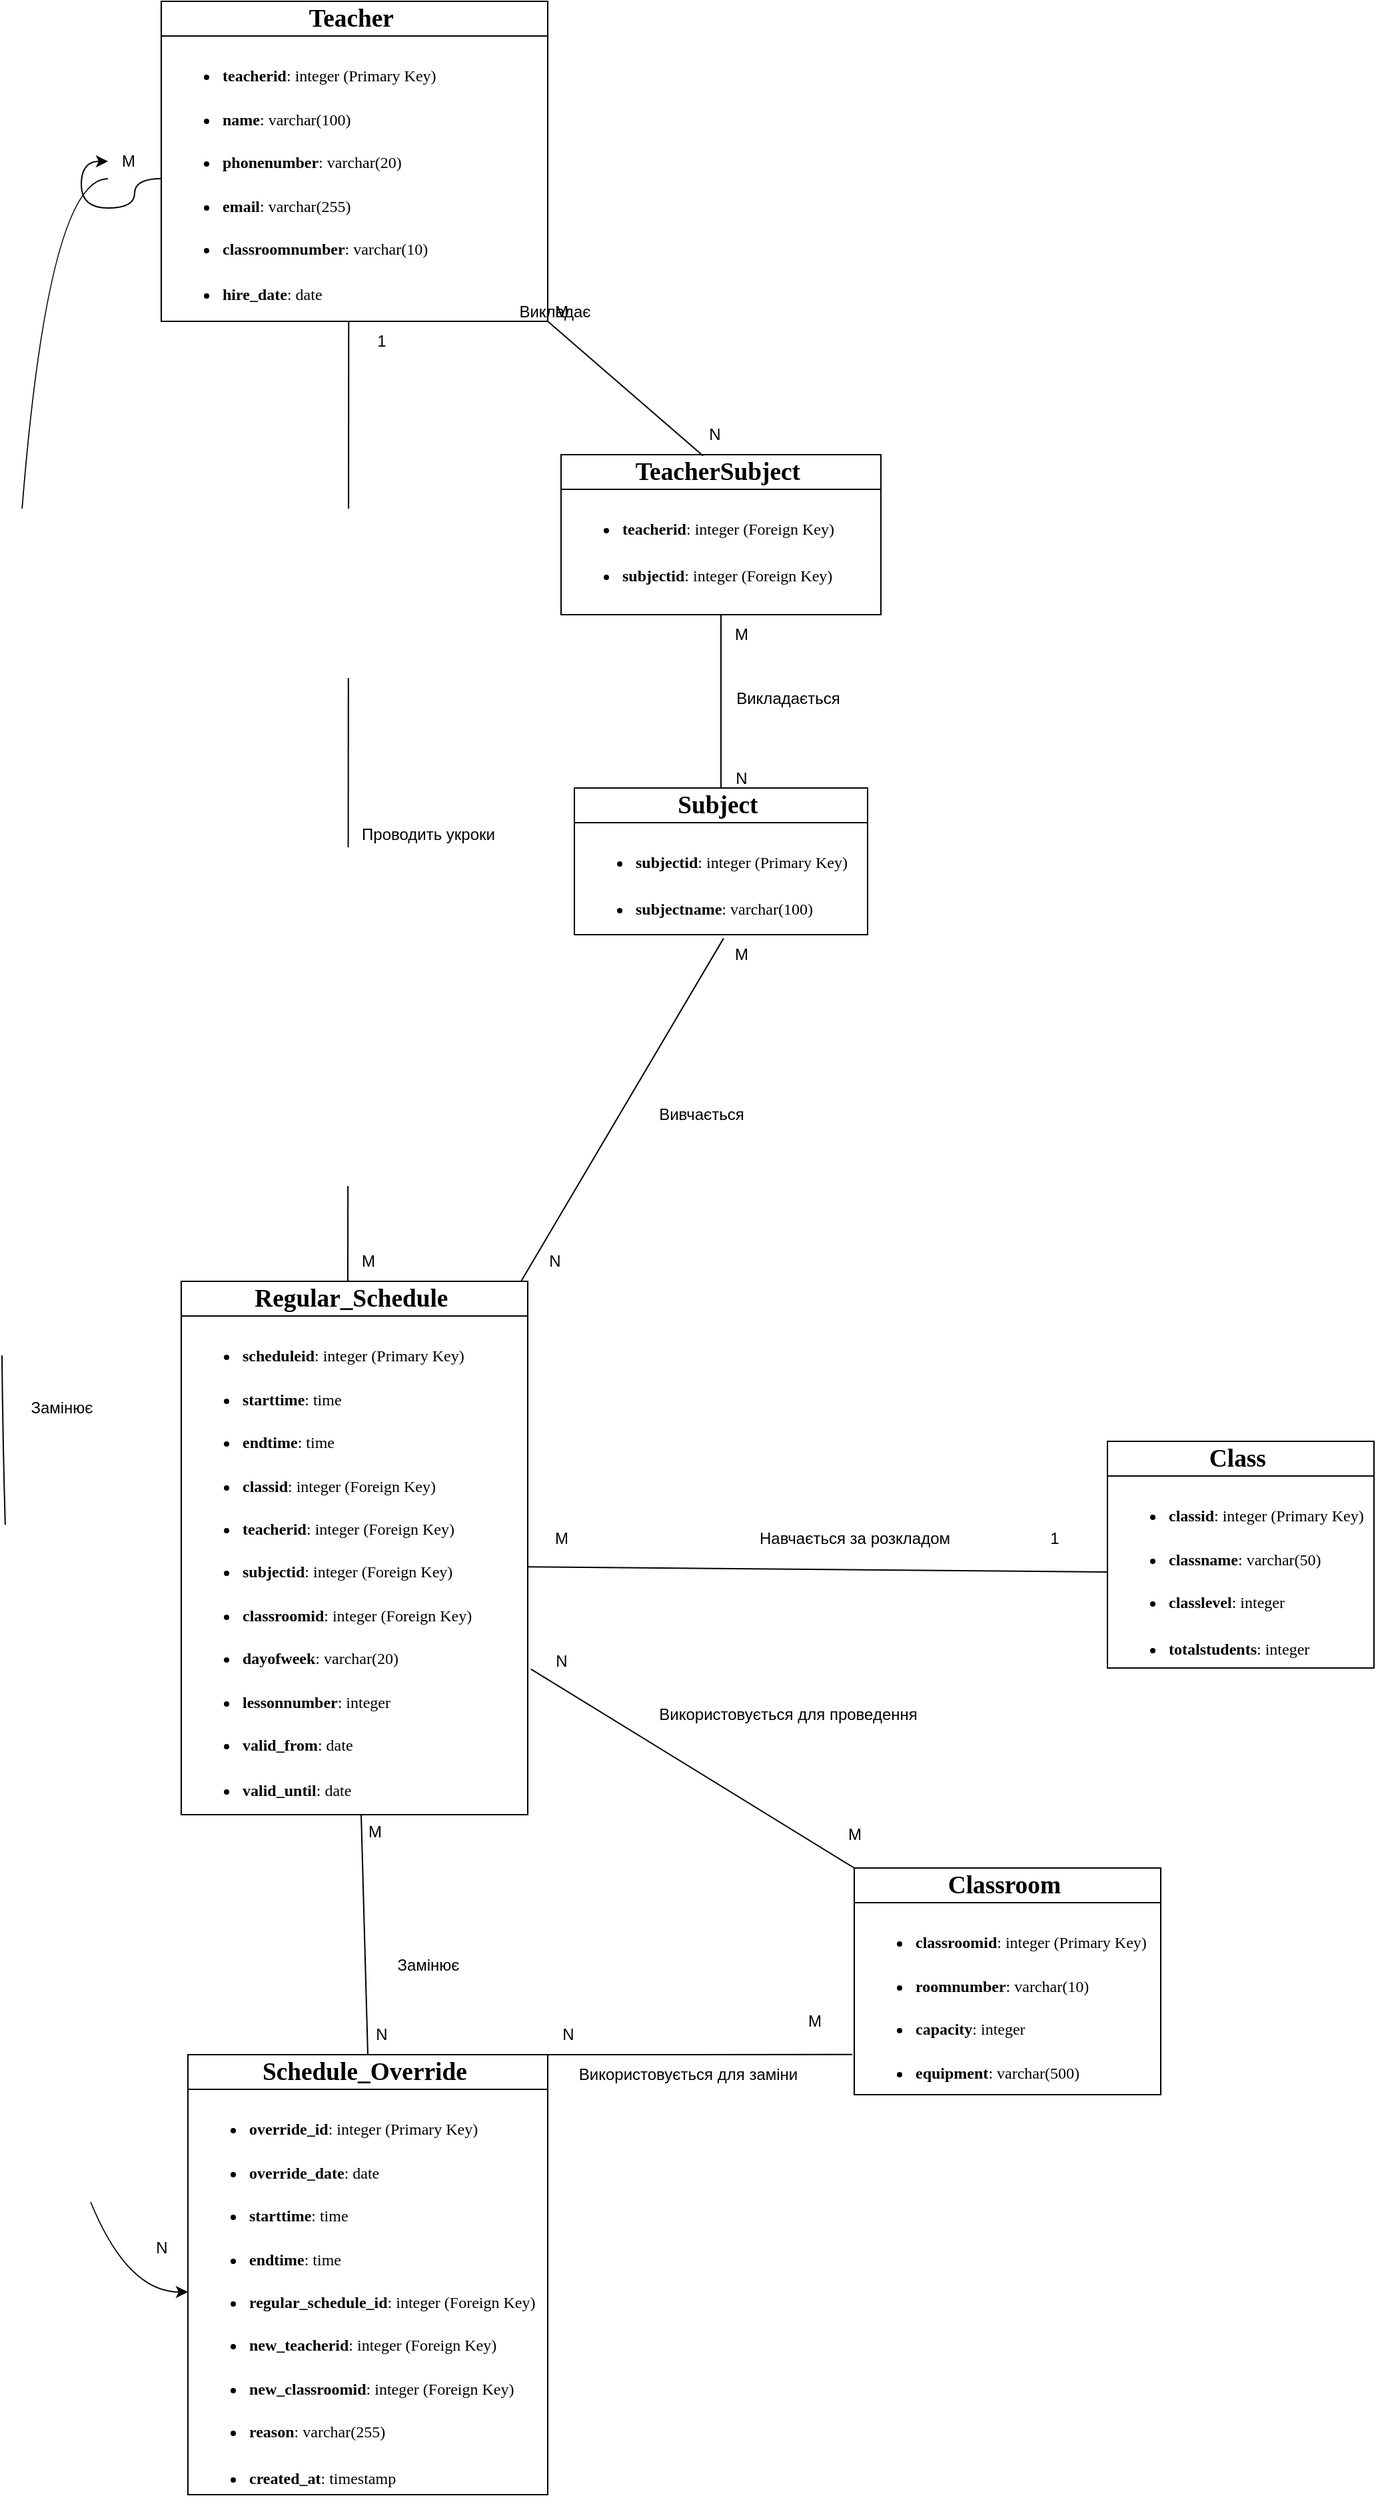 <mxfile version="25.0.1">
  <diagram name="Page-1" id="VjMipu_9grMcbaywyVFJ">
    <mxGraphModel dx="2713" dy="1847" grid="1" gridSize="10" guides="1" tooltips="1" connect="1" arrows="1" fold="1" page="1" pageScale="1" pageWidth="850" pageHeight="1100" math="0" shadow="0">
      <root>
        <mxCell id="0" />
        <mxCell id="1" parent="0" />
        <mxCell id="YY8BE6eEwyNj8fWLuwdb-1" value="&lt;b&gt;&lt;span style=&quot;font-size:14.0pt;line-height:&lt;br/&gt;107%;font-family:&amp;quot;Times New Roman&amp;quot;,serif;mso-fareast-font-family:Calibri;&lt;br/&gt;mso-fareast-theme-font:minor-latin;mso-ansi-language:UK;mso-fareast-language:&lt;br/&gt;EN-US;mso-bidi-language:AR-SA&quot; lang=&quot;UK&quot;&gt;Teacher&amp;nbsp;&lt;/span&gt;&lt;/b&gt;" style="swimlane;fontStyle=0;childLayout=stackLayout;horizontal=1;startSize=26;fillColor=none;horizontalStack=0;resizeParent=1;resizeParentMax=0;resizeLast=0;collapsible=1;marginBottom=0;whiteSpace=wrap;html=1;" vertex="1" parent="1">
          <mxGeometry x="220" y="480" width="290" height="240" as="geometry" />
        </mxCell>
        <mxCell id="YY8BE6eEwyNj8fWLuwdb-2" value="&lt;ul type=&quot;disc&quot; style=&quot;margin-top:0in&quot;&gt;&lt;br/&gt; &lt;li style=&quot;margin-bottom:0in;text-align:justify;line-height:&lt;br/&gt;     150%;mso-list:l0 level1 lfo1;tab-stops:list .5in&quot; class=&quot;MsoNormal&quot;&gt;&lt;font&gt;&lt;b style=&quot;&quot;&gt;&lt;span style=&quot;line-height: 150%; font-family: &amp;quot;Times New Roman&amp;quot;, serif;&quot; lang=&quot;UK&quot;&gt;teacherid&lt;/span&gt;&lt;/b&gt;&lt;span style=&quot;line-height: 150%; font-family: &amp;quot;Times New Roman&amp;quot;, serif;&quot; lang=&quot;UK&quot;&gt;: integer (Primary Key)&lt;/span&gt;&lt;/font&gt;&lt;/li&gt;&lt;br/&gt; &lt;li style=&quot;margin-bottom:0in;text-align:justify;line-height:&lt;br/&gt;     150%;mso-list:l0 level1 lfo1;tab-stops:list .5in&quot; class=&quot;MsoNormal&quot;&gt;&lt;font&gt;&lt;b&gt;&lt;span style=&quot;line-height: 150%; font-family: &amp;quot;Times New Roman&amp;quot;, serif;&quot; lang=&quot;UK&quot;&gt;name&lt;/span&gt;&lt;/b&gt;&lt;span style=&quot;line-height: 150%; font-family: &amp;quot;Times New Roman&amp;quot;, serif;&quot; lang=&quot;UK&quot;&gt;: varchar(100)&lt;/span&gt;&lt;/font&gt;&lt;/li&gt;&lt;br/&gt; &lt;li style=&quot;margin-bottom:0in;text-align:justify;line-height:&lt;br/&gt;     150%;mso-list:l0 level1 lfo1;tab-stops:list .5in&quot; class=&quot;MsoNormal&quot;&gt;&lt;font&gt;&lt;b&gt;&lt;span style=&quot;line-height: 150%; font-family: &amp;quot;Times New Roman&amp;quot;, serif;&quot; lang=&quot;UK&quot;&gt;phonenumber&lt;/span&gt;&lt;/b&gt;&lt;span style=&quot;line-height: 150%; font-family: &amp;quot;Times New Roman&amp;quot;, serif;&quot; lang=&quot;UK&quot;&gt;: varchar(20)&lt;/span&gt;&lt;/font&gt;&lt;/li&gt;&lt;br/&gt; &lt;li style=&quot;margin-bottom:0in;text-align:justify;line-height:&lt;br/&gt;     150%;mso-list:l0 level1 lfo1;tab-stops:list .5in&quot; class=&quot;MsoNormal&quot;&gt;&lt;font&gt;&lt;b&gt;&lt;span style=&quot;line-height: 150%; font-family: &amp;quot;Times New Roman&amp;quot;, serif;&quot; lang=&quot;UK&quot;&gt;email&lt;/span&gt;&lt;/b&gt;&lt;span style=&quot;line-height: 150%; font-family: &amp;quot;Times New Roman&amp;quot;, serif;&quot; lang=&quot;UK&quot;&gt;: varchar(255)&lt;/span&gt;&lt;/font&gt;&lt;/li&gt;&lt;br/&gt; &lt;li style=&quot;margin-bottom:0in;text-align:justify;line-height:&lt;br/&gt;     150%;mso-list:l0 level1 lfo1;tab-stops:list .5in&quot; class=&quot;MsoNormal&quot;&gt;&lt;font&gt;&lt;b&gt;&lt;span style=&quot;line-height: 150%; font-family: &amp;quot;Times New Roman&amp;quot;, serif;&quot; lang=&quot;UK&quot;&gt;classroomnumber&lt;/span&gt;&lt;/b&gt;&lt;span style=&quot;line-height: 150%; font-family: &amp;quot;Times New Roman&amp;quot;, serif;&quot; lang=&quot;UK&quot;&gt;: varchar(10)&lt;/span&gt;&lt;/font&gt;&lt;/li&gt;&lt;br/&gt; &lt;li style=&quot;margin-bottom:0in;text-align:justify;line-height:&lt;br/&gt;     150%;mso-list:l0 level1 lfo1;tab-stops:list .5in&quot; class=&quot;MsoNormal&quot;&gt;&lt;b&gt;&lt;span style=&quot;line-height: 150%; font-family: &amp;quot;Times New Roman&amp;quot;, serif;&quot; lang=&quot;UK&quot;&gt;&lt;font&gt;hire_date&lt;/font&gt;&lt;/span&gt;&lt;/b&gt;&lt;span style=&quot;line-height: 150%; font-family: &amp;quot;Times New Roman&amp;quot;, serif;&quot; lang=&quot;UK&quot;&gt;&lt;font&gt;: date&lt;/font&gt;&lt;span style=&quot;font-size: 14pt;&quot;&gt;&lt;/span&gt;&lt;/span&gt;&lt;/li&gt;&lt;br/&gt;&lt;/ul&gt;" style="text;strokeColor=none;fillColor=none;align=left;verticalAlign=top;spacingLeft=4;spacingRight=4;overflow=hidden;rotatable=0;points=[[0,0.5],[1,0.5]];portConstraint=eastwest;whiteSpace=wrap;html=1;" vertex="1" parent="YY8BE6eEwyNj8fWLuwdb-1">
          <mxGeometry y="26" width="290" height="214" as="geometry" />
        </mxCell>
        <mxCell id="YY8BE6eEwyNj8fWLuwdb-5" value="&lt;b&gt;&lt;span style=&quot;font-size:14.0pt;line-height:&lt;br/&gt;107%;font-family:&amp;quot;Times New Roman&amp;quot;,serif;mso-fareast-font-family:Calibri;&lt;br/&gt;mso-fareast-theme-font:minor-latin;mso-ansi-language:UK;mso-fareast-language:&lt;br/&gt;EN-US;mso-bidi-language:AR-SA&quot; lang=&quot;UK&quot;&gt;TeacherSubject&amp;nbsp;&lt;/span&gt;&lt;/b&gt;" style="swimlane;fontStyle=0;childLayout=stackLayout;horizontal=1;startSize=26;fillColor=none;horizontalStack=0;resizeParent=1;resizeParentMax=0;resizeLast=0;collapsible=1;marginBottom=0;whiteSpace=wrap;html=1;" vertex="1" parent="1">
          <mxGeometry x="520" y="820" width="240" height="120" as="geometry" />
        </mxCell>
        <mxCell id="YY8BE6eEwyNj8fWLuwdb-7" value="&lt;ul type=&quot;disc&quot; style=&quot;margin-top:0in&quot;&gt;&lt;br/&gt; &lt;li style=&quot;margin-bottom:0in;text-align:justify;line-height:&lt;br/&gt;     150%;mso-list:l0 level1 lfo1;tab-stops:list .5in&quot; class=&quot;MsoNormal&quot;&gt;&lt;font&gt;&lt;b style=&quot;&quot;&gt;&lt;span style=&quot;line-height: 150%; font-family: &amp;quot;Times New Roman&amp;quot;, serif;&quot; lang=&quot;UK&quot;&gt;teacherid&lt;/span&gt;&lt;/b&gt;&lt;span style=&quot;line-height: 150%; font-family: &amp;quot;Times New Roman&amp;quot;, serif;&quot; lang=&quot;UK&quot;&gt;: integer (Foreign Key)&lt;/span&gt;&lt;/font&gt;&lt;/li&gt;&lt;br/&gt; &lt;li style=&quot;margin-bottom:0in;text-align:justify;line-height:&lt;br/&gt;     150%;mso-list:l0 level1 lfo1;tab-stops:list .5in&quot; class=&quot;MsoNormal&quot;&gt;&lt;b&gt;&lt;span style=&quot;line-height: 150%; font-family: &amp;quot;Times New Roman&amp;quot;, serif;&quot; lang=&quot;UK&quot;&gt;&lt;font&gt;subjectid&lt;/font&gt;&lt;/span&gt;&lt;/b&gt;&lt;span style=&quot;line-height: 150%; font-family: &amp;quot;Times New Roman&amp;quot;, serif;&quot; lang=&quot;UK&quot;&gt;&lt;font&gt;: integer (Foreign Key)&lt;/font&gt;&lt;span style=&quot;font-size: 14pt;&quot;&gt;&lt;/span&gt;&lt;/span&gt;&lt;/li&gt;&lt;br/&gt;&lt;/ul&gt;" style="text;strokeColor=none;fillColor=none;align=left;verticalAlign=top;spacingLeft=4;spacingRight=4;overflow=hidden;rotatable=0;points=[[0,0.5],[1,0.5]];portConstraint=eastwest;whiteSpace=wrap;html=1;" vertex="1" parent="YY8BE6eEwyNj8fWLuwdb-5">
          <mxGeometry y="26" width="240" height="94" as="geometry" />
        </mxCell>
        <mxCell id="YY8BE6eEwyNj8fWLuwdb-9" value="&lt;b&gt;&lt;span style=&quot;font-size:14.0pt;line-height:&lt;br/&gt;107%;font-family:&amp;quot;Times New Roman&amp;quot;,serif;mso-fareast-font-family:Calibri;&lt;br/&gt;mso-fareast-theme-font:minor-latin;mso-ansi-language:UK;mso-fareast-language:&lt;br/&gt;EN-US;mso-bidi-language:AR-SA&quot; lang=&quot;UK&quot;&gt;Subject&amp;nbsp;&lt;/span&gt;&lt;/b&gt;" style="swimlane;fontStyle=0;childLayout=stackLayout;horizontal=1;startSize=26;fillColor=none;horizontalStack=0;resizeParent=1;resizeParentMax=0;resizeLast=0;collapsible=1;marginBottom=0;whiteSpace=wrap;html=1;" vertex="1" parent="1">
          <mxGeometry x="530" y="1070" width="220" height="110" as="geometry" />
        </mxCell>
        <mxCell id="YY8BE6eEwyNj8fWLuwdb-12" value="&lt;ul type=&quot;disc&quot; style=&quot;margin-top:0in&quot;&gt;&lt;br/&gt; &lt;li style=&quot;margin-bottom:0in;text-align:justify;line-height:&lt;br/&gt;     150%;mso-list:l0 level1 lfo1;tab-stops:list .5in&quot; class=&quot;MsoNormal&quot;&gt;&lt;font&gt;&lt;b style=&quot;&quot;&gt;&lt;span style=&quot;line-height: 150%; font-family: &amp;quot;Times New Roman&amp;quot;, serif;&quot; lang=&quot;UK&quot;&gt;subjectid&lt;/span&gt;&lt;/b&gt;&lt;span style=&quot;line-height: 150%; font-family: &amp;quot;Times New Roman&amp;quot;, serif;&quot; lang=&quot;UK&quot;&gt;: integer (Primary Key)&lt;/span&gt;&lt;/font&gt;&lt;/li&gt;&lt;br/&gt; &lt;li style=&quot;margin-bottom:0in;text-align:justify;line-height:&lt;br/&gt;     150%;mso-list:l0 level1 lfo1;tab-stops:list .5in&quot; class=&quot;MsoNormal&quot;&gt;&lt;b&gt;&lt;span style=&quot;line-height: 150%; font-family: &amp;quot;Times New Roman&amp;quot;, serif;&quot; lang=&quot;UK&quot;&gt;&lt;font&gt;subjectname&lt;/font&gt;&lt;/span&gt;&lt;/b&gt;&lt;span style=&quot;line-height: 150%; font-family: &amp;quot;Times New Roman&amp;quot;, serif;&quot; lang=&quot;UK&quot;&gt;&lt;font&gt;: varchar(100)&lt;/font&gt;&lt;span style=&quot;font-size: 14pt;&quot;&gt;&lt;/span&gt;&lt;/span&gt;&lt;/li&gt;&lt;br/&gt;&lt;/ul&gt;" style="text;strokeColor=none;fillColor=none;align=left;verticalAlign=top;spacingLeft=4;spacingRight=4;overflow=hidden;rotatable=0;points=[[0,0.5],[1,0.5]];portConstraint=eastwest;whiteSpace=wrap;html=1;" vertex="1" parent="YY8BE6eEwyNj8fWLuwdb-9">
          <mxGeometry y="26" width="220" height="84" as="geometry" />
        </mxCell>
        <mxCell id="YY8BE6eEwyNj8fWLuwdb-14" value="" style="endArrow=none;html=1;rounded=0;curved=1;entryX=0.444;entryY=0.007;entryDx=0;entryDy=0;entryPerimeter=0;" edge="1" parent="1" target="YY8BE6eEwyNj8fWLuwdb-5">
          <mxGeometry width="50" height="50" relative="1" as="geometry">
            <mxPoint x="510" y="720" as="sourcePoint" />
            <mxPoint x="560" y="670" as="targetPoint" />
          </mxGeometry>
        </mxCell>
        <mxCell id="YY8BE6eEwyNj8fWLuwdb-15" value="М" style="text;html=1;align=center;verticalAlign=middle;resizable=0;points=[];autosize=1;strokeColor=none;fillColor=none;" vertex="1" parent="1">
          <mxGeometry x="505" y="698" width="30" height="30" as="geometry" />
        </mxCell>
        <mxCell id="YY8BE6eEwyNj8fWLuwdb-16" value="N" style="text;html=1;align=center;verticalAlign=middle;resizable=0;points=[];autosize=1;strokeColor=none;fillColor=none;" vertex="1" parent="1">
          <mxGeometry x="620" y="790" width="30" height="30" as="geometry" />
        </mxCell>
        <mxCell id="YY8BE6eEwyNj8fWLuwdb-17" value="Викладає" style="text;html=1;align=center;verticalAlign=middle;resizable=0;points=[];autosize=1;strokeColor=none;fillColor=none;" vertex="1" parent="1">
          <mxGeometry x="475" y="698" width="80" height="30" as="geometry" />
        </mxCell>
        <mxCell id="YY8BE6eEwyNj8fWLuwdb-18" value="" style="endArrow=none;html=1;rounded=0;curved=1;exitX=0.5;exitY=0;exitDx=0;exitDy=0;" edge="1" parent="1" source="YY8BE6eEwyNj8fWLuwdb-9">
          <mxGeometry width="50" height="50" relative="1" as="geometry">
            <mxPoint x="590" y="990" as="sourcePoint" />
            <mxPoint x="640" y="940" as="targetPoint" />
          </mxGeometry>
        </mxCell>
        <mxCell id="YY8BE6eEwyNj8fWLuwdb-19" value="N" style="text;html=1;align=center;verticalAlign=middle;resizable=0;points=[];autosize=1;strokeColor=none;fillColor=none;" vertex="1" parent="1">
          <mxGeometry x="640" y="1048" width="30" height="30" as="geometry" />
        </mxCell>
        <mxCell id="YY8BE6eEwyNj8fWLuwdb-20" value="М" style="text;html=1;align=center;verticalAlign=middle;resizable=0;points=[];autosize=1;strokeColor=none;fillColor=none;" vertex="1" parent="1">
          <mxGeometry x="640" y="940" width="30" height="30" as="geometry" />
        </mxCell>
        <mxCell id="YY8BE6eEwyNj8fWLuwdb-21" value="Викладається" style="text;html=1;align=center;verticalAlign=middle;resizable=0;points=[];autosize=1;strokeColor=none;fillColor=none;" vertex="1" parent="1">
          <mxGeometry x="640" y="988" width="100" height="30" as="geometry" />
        </mxCell>
        <mxCell id="YY8BE6eEwyNj8fWLuwdb-22" value="&lt;b&gt;&lt;span style=&quot;font-size:14.0pt;line-height:&lt;br/&gt;107%;font-family:&amp;quot;Times New Roman&amp;quot;,serif;mso-fareast-font-family:Calibri;&lt;br/&gt;mso-fareast-theme-font:minor-latin;mso-ansi-language:UK;mso-fareast-language:&lt;br/&gt;EN-US;mso-bidi-language:AR-SA&quot; lang=&quot;UK&quot;&gt;Regular_Schedule&amp;nbsp;&lt;/span&gt;&lt;/b&gt;" style="swimlane;fontStyle=0;childLayout=stackLayout;horizontal=1;startSize=26;fillColor=none;horizontalStack=0;resizeParent=1;resizeParentMax=0;resizeLast=0;collapsible=1;marginBottom=0;whiteSpace=wrap;html=1;" vertex="1" parent="1">
          <mxGeometry x="235" y="1440" width="260" height="400" as="geometry" />
        </mxCell>
        <mxCell id="YY8BE6eEwyNj8fWLuwdb-25" value="&lt;ul type=&quot;disc&quot; style=&quot;margin-top:0in&quot;&gt;&lt;br/&gt; &lt;li style=&quot;margin-bottom:0in;text-align:justify;line-height:&lt;br/&gt;     150%;mso-list:l0 level1 lfo1;tab-stops:list .5in&quot; class=&quot;MsoNormal&quot;&gt;&lt;font&gt;&lt;b&gt;&lt;span style=&quot;line-height: 150%; font-family: &amp;quot;Times New Roman&amp;quot;, serif;&quot; lang=&quot;UK&quot;&gt;scheduleid&lt;/span&gt;&lt;/b&gt;&lt;span style=&quot;line-height: 150%; font-family: &amp;quot;Times New Roman&amp;quot;, serif;&quot; lang=&quot;UK&quot;&gt;: integer (Primary Key)&lt;/span&gt;&lt;/font&gt;&lt;/li&gt;&lt;br/&gt; &lt;li style=&quot;margin-bottom:0in;text-align:justify;line-height:&lt;br/&gt;     150%;mso-list:l0 level1 lfo1;tab-stops:list .5in&quot; class=&quot;MsoNormal&quot;&gt;&lt;font&gt;&lt;b&gt;&lt;span style=&quot;line-height: 150%; font-family: &amp;quot;Times New Roman&amp;quot;, serif;&quot; lang=&quot;UK&quot;&gt;starttime&lt;/span&gt;&lt;/b&gt;&lt;span style=&quot;line-height: 150%; font-family: &amp;quot;Times New Roman&amp;quot;, serif;&quot; lang=&quot;UK&quot;&gt;: time&lt;/span&gt;&lt;/font&gt;&lt;/li&gt;&lt;br/&gt; &lt;li style=&quot;margin-bottom:0in;text-align:justify;line-height:&lt;br/&gt;     150%;mso-list:l0 level1 lfo1;tab-stops:list .5in&quot; class=&quot;MsoNormal&quot;&gt;&lt;font&gt;&lt;b&gt;&lt;span style=&quot;line-height: 150%; font-family: &amp;quot;Times New Roman&amp;quot;, serif;&quot; lang=&quot;UK&quot;&gt;endtime&lt;/span&gt;&lt;/b&gt;&lt;span style=&quot;line-height: 150%; font-family: &amp;quot;Times New Roman&amp;quot;, serif;&quot; lang=&quot;UK&quot;&gt;: time&lt;/span&gt;&lt;/font&gt;&lt;/li&gt;&lt;br/&gt; &lt;li style=&quot;margin-bottom:0in;text-align:justify;line-height:&lt;br/&gt;     150%;mso-list:l0 level1 lfo1;tab-stops:list .5in&quot; class=&quot;MsoNormal&quot;&gt;&lt;font&gt;&lt;b&gt;&lt;span style=&quot;line-height: 150%; font-family: &amp;quot;Times New Roman&amp;quot;, serif;&quot; lang=&quot;UK&quot;&gt;classid&lt;/span&gt;&lt;/b&gt;&lt;span style=&quot;line-height: 150%; font-family: &amp;quot;Times New Roman&amp;quot;, serif;&quot; lang=&quot;UK&quot;&gt;: integer (Foreign Key)&lt;/span&gt;&lt;/font&gt;&lt;/li&gt;&lt;br/&gt; &lt;li style=&quot;margin-bottom:0in;text-align:justify;line-height:&lt;br/&gt;     150%;mso-list:l0 level1 lfo1;tab-stops:list .5in&quot; class=&quot;MsoNormal&quot;&gt;&lt;font&gt;&lt;b&gt;&lt;span style=&quot;line-height: 150%; font-family: &amp;quot;Times New Roman&amp;quot;, serif;&quot; lang=&quot;UK&quot;&gt;teacherid&lt;/span&gt;&lt;/b&gt;&lt;span style=&quot;line-height: 150%; font-family: &amp;quot;Times New Roman&amp;quot;, serif;&quot; lang=&quot;UK&quot;&gt;: integer (Foreign Key)&lt;/span&gt;&lt;/font&gt;&lt;/li&gt;&lt;br/&gt; &lt;li style=&quot;margin-bottom:0in;text-align:justify;line-height:&lt;br/&gt;     150%;mso-list:l0 level1 lfo1;tab-stops:list .5in&quot; class=&quot;MsoNormal&quot;&gt;&lt;font&gt;&lt;b&gt;&lt;span style=&quot;line-height: 150%; font-family: &amp;quot;Times New Roman&amp;quot;, serif;&quot; lang=&quot;UK&quot;&gt;subjectid&lt;/span&gt;&lt;/b&gt;&lt;span style=&quot;line-height: 150%; font-family: &amp;quot;Times New Roman&amp;quot;, serif;&quot; lang=&quot;UK&quot;&gt;: integer (Foreign Key)&lt;/span&gt;&lt;/font&gt;&lt;/li&gt;&lt;br/&gt; &lt;li style=&quot;margin-bottom:0in;text-align:justify;line-height:&lt;br/&gt;     150%;mso-list:l0 level1 lfo1;tab-stops:list .5in&quot; class=&quot;MsoNormal&quot;&gt;&lt;font&gt;&lt;b&gt;&lt;span style=&quot;line-height: 150%; font-family: &amp;quot;Times New Roman&amp;quot;, serif;&quot; lang=&quot;UK&quot;&gt;classroomid&lt;/span&gt;&lt;/b&gt;&lt;span style=&quot;line-height: 150%; font-family: &amp;quot;Times New Roman&amp;quot;, serif;&quot; lang=&quot;UK&quot;&gt;: integer (Foreign Key)&lt;/span&gt;&lt;/font&gt;&lt;/li&gt;&lt;br/&gt; &lt;li style=&quot;margin-bottom:0in;text-align:justify;line-height:&lt;br/&gt;     150%;mso-list:l0 level1 lfo1;tab-stops:list .5in&quot; class=&quot;MsoNormal&quot;&gt;&lt;font&gt;&lt;b&gt;&lt;span style=&quot;line-height: 150%; font-family: &amp;quot;Times New Roman&amp;quot;, serif;&quot; lang=&quot;UK&quot;&gt;dayofweek&lt;/span&gt;&lt;/b&gt;&lt;span style=&quot;line-height: 150%; font-family: &amp;quot;Times New Roman&amp;quot;, serif;&quot; lang=&quot;UK&quot;&gt;: varchar(20)&lt;/span&gt;&lt;/font&gt;&lt;/li&gt;&lt;br/&gt; &lt;li style=&quot;margin-bottom:0in;text-align:justify;line-height:&lt;br/&gt;     150%;mso-list:l0 level1 lfo1;tab-stops:list .5in&quot; class=&quot;MsoNormal&quot;&gt;&lt;font&gt;&lt;b&gt;&lt;span style=&quot;line-height: 150%; font-family: &amp;quot;Times New Roman&amp;quot;, serif;&quot; lang=&quot;UK&quot;&gt;lessonnumber&lt;/span&gt;&lt;/b&gt;&lt;span style=&quot;line-height: 150%; font-family: &amp;quot;Times New Roman&amp;quot;, serif;&quot; lang=&quot;UK&quot;&gt;: integer&lt;/span&gt;&lt;/font&gt;&lt;/li&gt;&lt;br/&gt; &lt;li style=&quot;margin-bottom:0in;text-align:justify;line-height:&lt;br/&gt;     150%;mso-list:l0 level1 lfo1;tab-stops:list .5in&quot; class=&quot;MsoNormal&quot;&gt;&lt;font&gt;&lt;b&gt;&lt;span style=&quot;line-height: 150%; font-family: &amp;quot;Times New Roman&amp;quot;, serif;&quot; lang=&quot;UK&quot;&gt;valid_from&lt;/span&gt;&lt;/b&gt;&lt;span style=&quot;line-height: 150%; font-family: &amp;quot;Times New Roman&amp;quot;, serif;&quot; lang=&quot;UK&quot;&gt;: date&lt;/span&gt;&lt;/font&gt;&lt;/li&gt;&lt;br/&gt; &lt;li style=&quot;margin-bottom:0in;text-align:justify;line-height:&lt;br/&gt;     150%;mso-list:l0 level1 lfo1;tab-stops:list .5in&quot; class=&quot;MsoNormal&quot;&gt;&lt;b&gt;&lt;span style=&quot;line-height: 150%; font-family: &amp;quot;Times New Roman&amp;quot;, serif;&quot; lang=&quot;UK&quot;&gt;&lt;font&gt;valid_until&lt;/font&gt;&lt;/span&gt;&lt;/b&gt;&lt;span style=&quot;line-height: 150%; font-family: &amp;quot;Times New Roman&amp;quot;, serif;&quot; lang=&quot;UK&quot;&gt;&lt;font&gt;: date&lt;/font&gt;&lt;span style=&quot;font-size: 14pt;&quot;&gt;&lt;/span&gt;&lt;/span&gt;&lt;/li&gt;&lt;br/&gt;&lt;/ul&gt;" style="text;strokeColor=none;fillColor=none;align=left;verticalAlign=top;spacingLeft=4;spacingRight=4;overflow=hidden;rotatable=0;points=[[0,0.5],[1,0.5]];portConstraint=eastwest;whiteSpace=wrap;html=1;" vertex="1" parent="YY8BE6eEwyNj8fWLuwdb-22">
          <mxGeometry y="26" width="260" height="374" as="geometry" />
        </mxCell>
        <mxCell id="YY8BE6eEwyNj8fWLuwdb-28" value="" style="endArrow=none;html=1;rounded=0;curved=1;entryX=0.485;entryY=1;entryDx=0;entryDy=0;entryPerimeter=0;" edge="1" parent="1" target="YY8BE6eEwyNj8fWLuwdb-2">
          <mxGeometry width="50" height="50" relative="1" as="geometry">
            <mxPoint x="360" y="1440" as="sourcePoint" />
            <mxPoint x="410" y="1390" as="targetPoint" />
          </mxGeometry>
        </mxCell>
        <mxCell id="YY8BE6eEwyNj8fWLuwdb-29" value="1" style="text;html=1;align=center;verticalAlign=middle;resizable=0;points=[];autosize=1;strokeColor=none;fillColor=none;" vertex="1" parent="1">
          <mxGeometry x="370" y="720" width="30" height="30" as="geometry" />
        </mxCell>
        <mxCell id="YY8BE6eEwyNj8fWLuwdb-30" value="М" style="text;html=1;align=center;verticalAlign=middle;resizable=0;points=[];autosize=1;strokeColor=none;fillColor=none;" vertex="1" parent="1">
          <mxGeometry x="360" y="1410" width="30" height="30" as="geometry" />
        </mxCell>
        <mxCell id="YY8BE6eEwyNj8fWLuwdb-31" value="Проводить укроки" style="text;html=1;align=center;verticalAlign=middle;resizable=0;points=[];autosize=1;strokeColor=none;fillColor=none;" vertex="1" parent="1">
          <mxGeometry x="360" y="1090" width="120" height="30" as="geometry" />
        </mxCell>
        <mxCell id="YY8BE6eEwyNj8fWLuwdb-32" value="&lt;b&gt;&lt;span style=&quot;font-size:14.0pt;line-height:&lt;br/&gt;107%;font-family:&amp;quot;Times New Roman&amp;quot;,serif;mso-fareast-font-family:Calibri;&lt;br/&gt;mso-fareast-theme-font:minor-latin;mso-ansi-language:UK;mso-fareast-language:&lt;br/&gt;EN-US;mso-bidi-language:AR-SA&quot; lang=&quot;UK&quot;&gt;Class&amp;nbsp;&lt;/span&gt;&lt;/b&gt;" style="swimlane;fontStyle=0;childLayout=stackLayout;horizontal=1;startSize=26;fillColor=none;horizontalStack=0;resizeParent=1;resizeParentMax=0;resizeLast=0;collapsible=1;marginBottom=0;whiteSpace=wrap;html=1;" vertex="1" parent="1">
          <mxGeometry x="930" y="1560" width="200" height="170" as="geometry" />
        </mxCell>
        <mxCell id="YY8BE6eEwyNj8fWLuwdb-33" value="&lt;ul type=&quot;disc&quot; style=&quot;margin-top:0in&quot;&gt;&lt;br/&gt; &lt;li style=&quot;margin-bottom:0in;text-align:justify;line-height:&lt;br/&gt;     150%;mso-list:l0 level1 lfo1;tab-stops:list .5in&quot; class=&quot;MsoNormal&quot;&gt;&lt;font&gt;&lt;b style=&quot;&quot;&gt;&lt;span style=&quot;line-height: 150%; font-family: &amp;quot;Times New Roman&amp;quot;, serif;&quot; lang=&quot;UK&quot;&gt;classid&lt;/span&gt;&lt;/b&gt;&lt;span style=&quot;line-height: 150%; font-family: &amp;quot;Times New Roman&amp;quot;, serif;&quot; lang=&quot;UK&quot;&gt;: integer (Primary Key)&lt;/span&gt;&lt;/font&gt;&lt;/li&gt;&lt;br/&gt; &lt;li style=&quot;margin-bottom:0in;text-align:justify;line-height:&lt;br/&gt;     150%;mso-list:l0 level1 lfo1;tab-stops:list .5in&quot; class=&quot;MsoNormal&quot;&gt;&lt;font&gt;&lt;b&gt;&lt;span style=&quot;line-height: 150%; font-family: &amp;quot;Times New Roman&amp;quot;, serif;&quot; lang=&quot;UK&quot;&gt;classname&lt;/span&gt;&lt;/b&gt;&lt;span style=&quot;line-height: 150%; font-family: &amp;quot;Times New Roman&amp;quot;, serif;&quot; lang=&quot;UK&quot;&gt;: varchar(50)&lt;/span&gt;&lt;/font&gt;&lt;/li&gt;&lt;br/&gt; &lt;li style=&quot;margin-bottom:0in;text-align:justify;line-height:&lt;br/&gt;     150%;mso-list:l0 level1 lfo1;tab-stops:list .5in&quot; class=&quot;MsoNormal&quot;&gt;&lt;font&gt;&lt;b&gt;&lt;span style=&quot;line-height: 150%; font-family: &amp;quot;Times New Roman&amp;quot;, serif;&quot; lang=&quot;UK&quot;&gt;classlevel&lt;/span&gt;&lt;/b&gt;&lt;span style=&quot;line-height: 150%; font-family: &amp;quot;Times New Roman&amp;quot;, serif;&quot; lang=&quot;UK&quot;&gt;: integer&lt;/span&gt;&lt;/font&gt;&lt;/li&gt;&lt;br/&gt; &lt;li style=&quot;margin-bottom:0in;text-align:justify;line-height:&lt;br/&gt;     150%;mso-list:l0 level1 lfo1;tab-stops:list .5in&quot; class=&quot;MsoNormal&quot;&gt;&lt;b&gt;&lt;span style=&quot;line-height: 150%; font-family: &amp;quot;Times New Roman&amp;quot;, serif;&quot; lang=&quot;UK&quot;&gt;&lt;font&gt;totalstudents&lt;/font&gt;&lt;/span&gt;&lt;/b&gt;&lt;span style=&quot;line-height: 150%; font-family: &amp;quot;Times New Roman&amp;quot;, serif;&quot; lang=&quot;UK&quot;&gt;&lt;font&gt;: integer&lt;/font&gt;&lt;span style=&quot;font-size: 14pt;&quot;&gt;&lt;/span&gt;&lt;/span&gt;&lt;/li&gt;&lt;br/&gt;&lt;/ul&gt;" style="text;strokeColor=none;fillColor=none;align=left;verticalAlign=top;spacingLeft=4;spacingRight=4;overflow=hidden;rotatable=0;points=[[0,0.5],[1,0.5]];portConstraint=eastwest;whiteSpace=wrap;html=1;" vertex="1" parent="YY8BE6eEwyNj8fWLuwdb-32">
          <mxGeometry y="26" width="200" height="144" as="geometry" />
        </mxCell>
        <mxCell id="YY8BE6eEwyNj8fWLuwdb-36" value="" style="endArrow=none;html=1;rounded=0;curved=1;entryX=0;entryY=0.5;entryDx=0;entryDy=0;" edge="1" parent="1" source="YY8BE6eEwyNj8fWLuwdb-25" target="YY8BE6eEwyNj8fWLuwdb-33">
          <mxGeometry width="50" height="50" relative="1" as="geometry">
            <mxPoint x="880" y="1640" as="sourcePoint" />
            <mxPoint x="930" y="1590" as="targetPoint" />
          </mxGeometry>
        </mxCell>
        <mxCell id="YY8BE6eEwyNj8fWLuwdb-37" value="1" style="text;html=1;align=center;verticalAlign=middle;resizable=0;points=[];autosize=1;strokeColor=none;fillColor=none;" vertex="1" parent="1">
          <mxGeometry x="875" y="1618" width="30" height="30" as="geometry" />
        </mxCell>
        <mxCell id="YY8BE6eEwyNj8fWLuwdb-38" value="М" style="text;html=1;align=center;verticalAlign=middle;resizable=0;points=[];autosize=1;strokeColor=none;fillColor=none;" vertex="1" parent="1">
          <mxGeometry x="505" y="1618" width="30" height="30" as="geometry" />
        </mxCell>
        <mxCell id="YY8BE6eEwyNj8fWLuwdb-39" value="Навчається за розкладом" style="text;html=1;align=center;verticalAlign=middle;resizable=0;points=[];autosize=1;strokeColor=none;fillColor=none;" vertex="1" parent="1">
          <mxGeometry x="655" y="1618" width="170" height="30" as="geometry" />
        </mxCell>
        <mxCell id="YY8BE6eEwyNj8fWLuwdb-40" value="" style="endArrow=none;html=1;rounded=0;curved=1;entryX=0.509;entryY=1.032;entryDx=0;entryDy=0;entryPerimeter=0;" edge="1" parent="1" target="YY8BE6eEwyNj8fWLuwdb-12">
          <mxGeometry width="50" height="50" relative="1" as="geometry">
            <mxPoint x="490" y="1440" as="sourcePoint" />
            <mxPoint x="540" y="1390" as="targetPoint" />
          </mxGeometry>
        </mxCell>
        <mxCell id="YY8BE6eEwyNj8fWLuwdb-41" value="Вивчається" style="text;html=1;align=center;verticalAlign=middle;resizable=0;points=[];autosize=1;strokeColor=none;fillColor=none;" vertex="1" parent="1">
          <mxGeometry x="580" y="1300" width="90" height="30" as="geometry" />
        </mxCell>
        <mxCell id="YY8BE6eEwyNj8fWLuwdb-42" value="М" style="text;html=1;align=center;verticalAlign=middle;resizable=0;points=[];autosize=1;strokeColor=none;fillColor=none;" vertex="1" parent="1">
          <mxGeometry x="640" y="1180" width="30" height="30" as="geometry" />
        </mxCell>
        <mxCell id="YY8BE6eEwyNj8fWLuwdb-43" value="N" style="text;html=1;align=center;verticalAlign=middle;resizable=0;points=[];autosize=1;strokeColor=none;fillColor=none;" vertex="1" parent="1">
          <mxGeometry x="500" y="1410" width="30" height="30" as="geometry" />
        </mxCell>
        <mxCell id="YY8BE6eEwyNj8fWLuwdb-44" value="&lt;b&gt;&lt;span style=&quot;font-size:14.0pt;line-height:&lt;br/&gt;107%;font-family:&amp;quot;Times New Roman&amp;quot;,serif;mso-fareast-font-family:Calibri;&lt;br/&gt;mso-fareast-theme-font:minor-latin;mso-ansi-language:UK;mso-fareast-language:&lt;br/&gt;EN-US;mso-bidi-language:AR-SA&quot; lang=&quot;UK&quot;&gt;Classroom&amp;nbsp;&lt;/span&gt;&lt;/b&gt;" style="swimlane;fontStyle=0;childLayout=stackLayout;horizontal=1;startSize=26;fillColor=none;horizontalStack=0;resizeParent=1;resizeParentMax=0;resizeLast=0;collapsible=1;marginBottom=0;whiteSpace=wrap;html=1;" vertex="1" parent="1">
          <mxGeometry x="740" y="1880" width="230" height="170" as="geometry" />
        </mxCell>
        <mxCell id="YY8BE6eEwyNj8fWLuwdb-45" value="&lt;ul type=&quot;disc&quot; style=&quot;margin-top:0in&quot;&gt;&lt;br/&gt; &lt;li style=&quot;margin-bottom:0in;text-align:justify;line-height:&lt;br/&gt;     150%;mso-list:l0 level1 lfo1;tab-stops:list .5in&quot; class=&quot;MsoNormal&quot;&gt;&lt;font&gt;&lt;b style=&quot;&quot;&gt;&lt;span style=&quot;line-height: 150%; font-family: &amp;quot;Times New Roman&amp;quot;, serif;&quot; lang=&quot;UK&quot;&gt;classroomid&lt;/span&gt;&lt;/b&gt;&lt;span style=&quot;line-height: 150%; font-family: &amp;quot;Times New Roman&amp;quot;, serif;&quot; lang=&quot;UK&quot;&gt;: integer (Primary Key)&lt;/span&gt;&lt;/font&gt;&lt;/li&gt;&lt;br/&gt; &lt;li style=&quot;margin-bottom:0in;text-align:justify;line-height:&lt;br/&gt;     150%;mso-list:l0 level1 lfo1;tab-stops:list .5in&quot; class=&quot;MsoNormal&quot;&gt;&lt;font&gt;&lt;b&gt;&lt;span style=&quot;line-height: 150%; font-family: &amp;quot;Times New Roman&amp;quot;, serif;&quot; lang=&quot;UK&quot;&gt;roomnumber&lt;/span&gt;&lt;/b&gt;&lt;span style=&quot;line-height: 150%; font-family: &amp;quot;Times New Roman&amp;quot;, serif;&quot; lang=&quot;UK&quot;&gt;: varchar(10)&lt;/span&gt;&lt;/font&gt;&lt;/li&gt;&lt;br/&gt; &lt;li style=&quot;margin-bottom:0in;text-align:justify;line-height:&lt;br/&gt;     150%;mso-list:l0 level1 lfo1;tab-stops:list .5in&quot; class=&quot;MsoNormal&quot;&gt;&lt;font&gt;&lt;b&gt;&lt;span style=&quot;line-height: 150%; font-family: &amp;quot;Times New Roman&amp;quot;, serif;&quot; lang=&quot;UK&quot;&gt;capacity&lt;/span&gt;&lt;/b&gt;&lt;span style=&quot;line-height: 150%; font-family: &amp;quot;Times New Roman&amp;quot;, serif;&quot; lang=&quot;UK&quot;&gt;: integer&lt;/span&gt;&lt;/font&gt;&lt;/li&gt;&lt;br/&gt; &lt;li style=&quot;margin-bottom:0in;text-align:justify;line-height:&lt;br/&gt;     150%;mso-list:l0 level1 lfo1;tab-stops:list .5in&quot; class=&quot;MsoNormal&quot;&gt;&lt;font&gt;&lt;b&gt;&lt;span style=&quot;line-height: 150%; font-family: &amp;quot;Times New Roman&amp;quot;, serif;&quot; lang=&quot;UK&quot;&gt;equipment&lt;/span&gt;&lt;/b&gt;&lt;span style=&quot;line-height: 150%; font-family: &amp;quot;Times New Roman&amp;quot;, serif;&quot; lang=&quot;UK&quot;&gt;: varchar(500)&lt;/span&gt;&lt;/font&gt;&lt;/li&gt;&lt;br/&gt; &lt;li style=&quot;margin-bottom:0in;text-align:justify;line-height:&lt;br/&gt;     150%;mso-list:l0 level1 lfo1;tab-stops:list .5in&quot; class=&quot;MsoNormal&quot;&gt;&lt;b&gt;&lt;span style=&quot;line-height: 150%; font-family: &amp;quot;Times New Roman&amp;quot;, serif;&quot; lang=&quot;UK&quot;&gt;&lt;font&gt;type&lt;/font&gt;&lt;/span&gt;&lt;/b&gt;&lt;span style=&quot;line-height: 150%; font-family: &amp;quot;Times New Roman&amp;quot;, serif;&quot; lang=&quot;UK&quot;&gt;&lt;font&gt;: varchar(50)&lt;/font&gt;&lt;span style=&quot;font-size: 14pt;&quot;&gt;&lt;/span&gt;&lt;/span&gt;&lt;/li&gt;&lt;br/&gt;&lt;/ul&gt;" style="text;strokeColor=none;fillColor=none;align=left;verticalAlign=top;spacingLeft=4;spacingRight=4;overflow=hidden;rotatable=0;points=[[0,0.5],[1,0.5]];portConstraint=eastwest;whiteSpace=wrap;html=1;" vertex="1" parent="YY8BE6eEwyNj8fWLuwdb-44">
          <mxGeometry y="26" width="230" height="144" as="geometry" />
        </mxCell>
        <mxCell id="YY8BE6eEwyNj8fWLuwdb-48" value="" style="endArrow=none;html=1;rounded=0;curved=1;exitX=1.009;exitY=0.708;exitDx=0;exitDy=0;exitPerimeter=0;entryX=0;entryY=0;entryDx=0;entryDy=0;" edge="1" parent="1" source="YY8BE6eEwyNj8fWLuwdb-25" target="YY8BE6eEwyNj8fWLuwdb-44">
          <mxGeometry width="50" height="50" relative="1" as="geometry">
            <mxPoint x="770" y="1520" as="sourcePoint" />
            <mxPoint x="730" y="1870" as="targetPoint" />
          </mxGeometry>
        </mxCell>
        <mxCell id="YY8BE6eEwyNj8fWLuwdb-49" value="Використовується для проведення" style="text;html=1;align=center;verticalAlign=middle;resizable=0;points=[];autosize=1;strokeColor=none;fillColor=none;" vertex="1" parent="1">
          <mxGeometry x="580" y="1750" width="220" height="30" as="geometry" />
        </mxCell>
        <mxCell id="YY8BE6eEwyNj8fWLuwdb-50" value="M" style="text;html=1;align=center;verticalAlign=middle;resizable=0;points=[];autosize=1;strokeColor=none;fillColor=none;" vertex="1" parent="1">
          <mxGeometry x="725" y="1840" width="30" height="30" as="geometry" />
        </mxCell>
        <mxCell id="YY8BE6eEwyNj8fWLuwdb-51" value="N" style="text;html=1;align=center;verticalAlign=middle;resizable=0;points=[];autosize=1;strokeColor=none;fillColor=none;" vertex="1" parent="1">
          <mxGeometry x="505" y="1710" width="30" height="30" as="geometry" />
        </mxCell>
        <mxCell id="YY8BE6eEwyNj8fWLuwdb-52" value="&lt;b&gt;&lt;span style=&quot;font-size:14.0pt;line-height:&lt;br/&gt;107%;font-family:&amp;quot;Times New Roman&amp;quot;,serif;mso-fareast-font-family:Calibri;&lt;br/&gt;mso-fareast-theme-font:minor-latin;mso-ansi-language:UK;mso-fareast-language:&lt;br/&gt;EN-US;mso-bidi-language:AR-SA&quot; lang=&quot;UK&quot;&gt;Schedule_Override&amp;nbsp;&lt;/span&gt;&lt;/b&gt;" style="swimlane;fontStyle=0;childLayout=stackLayout;horizontal=1;startSize=26;fillColor=none;horizontalStack=0;resizeParent=1;resizeParentMax=0;resizeLast=0;collapsible=1;marginBottom=0;whiteSpace=wrap;html=1;" vertex="1" parent="1">
          <mxGeometry x="240" y="2020" width="270" height="330" as="geometry" />
        </mxCell>
        <mxCell id="YY8BE6eEwyNj8fWLuwdb-55" value="&lt;ul type=&quot;disc&quot; style=&quot;margin-top:0in&quot;&gt;&lt;br/&gt; &lt;li style=&quot;margin-bottom:0in;text-align:justify;line-height:&lt;br/&gt;     150%;mso-list:l0 level1 lfo1;tab-stops:list .5in&quot; class=&quot;MsoNormal&quot;&gt;&lt;font&gt;&lt;b style=&quot;&quot;&gt;&lt;span style=&quot;line-height: 150%; font-family: &amp;quot;Times New Roman&amp;quot;, serif;&quot; lang=&quot;UK&quot;&gt;override_id&lt;/span&gt;&lt;/b&gt;&lt;span style=&quot;line-height: 150%; font-family: &amp;quot;Times New Roman&amp;quot;, serif;&quot; lang=&quot;UK&quot;&gt;: integer (Primary Key)&lt;/span&gt;&lt;/font&gt;&lt;/li&gt;&lt;br/&gt; &lt;li style=&quot;margin-bottom:0in;text-align:justify;line-height:&lt;br/&gt;     150%;mso-list:l0 level1 lfo1;tab-stops:list .5in&quot; class=&quot;MsoNormal&quot;&gt;&lt;font&gt;&lt;b&gt;&lt;span style=&quot;line-height: 150%; font-family: &amp;quot;Times New Roman&amp;quot;, serif;&quot; lang=&quot;UK&quot;&gt;override_date&lt;/span&gt;&lt;/b&gt;&lt;span style=&quot;line-height: 150%; font-family: &amp;quot;Times New Roman&amp;quot;, serif;&quot; lang=&quot;UK&quot;&gt;: date&lt;/span&gt;&lt;/font&gt;&lt;/li&gt;&lt;br/&gt; &lt;li style=&quot;margin-bottom:0in;text-align:justify;line-height:&lt;br/&gt;     150%;mso-list:l0 level1 lfo1;tab-stops:list .5in&quot; class=&quot;MsoNormal&quot;&gt;&lt;font&gt;&lt;b&gt;&lt;span style=&quot;line-height: 150%; font-family: &amp;quot;Times New Roman&amp;quot;, serif;&quot; lang=&quot;UK&quot;&gt;starttime&lt;/span&gt;&lt;/b&gt;&lt;span style=&quot;line-height: 150%; font-family: &amp;quot;Times New Roman&amp;quot;, serif;&quot; lang=&quot;UK&quot;&gt;: time&lt;/span&gt;&lt;/font&gt;&lt;/li&gt;&lt;br/&gt; &lt;li style=&quot;margin-bottom:0in;text-align:justify;line-height:&lt;br/&gt;     150%;mso-list:l0 level1 lfo1;tab-stops:list .5in&quot; class=&quot;MsoNormal&quot;&gt;&lt;font&gt;&lt;b&gt;&lt;span style=&quot;line-height: 150%; font-family: &amp;quot;Times New Roman&amp;quot;, serif;&quot; lang=&quot;UK&quot;&gt;endtime&lt;/span&gt;&lt;/b&gt;&lt;span style=&quot;line-height: 150%; font-family: &amp;quot;Times New Roman&amp;quot;, serif;&quot; lang=&quot;UK&quot;&gt;: time&lt;/span&gt;&lt;/font&gt;&lt;/li&gt;&lt;br/&gt; &lt;li style=&quot;margin-bottom:0in;text-align:justify;line-height:&lt;br/&gt;     150%;mso-list:l0 level1 lfo1;tab-stops:list .5in&quot; class=&quot;MsoNormal&quot;&gt;&lt;font&gt;&lt;b&gt;&lt;span style=&quot;line-height: 150%; font-family: &amp;quot;Times New Roman&amp;quot;, serif;&quot; lang=&quot;UK&quot;&gt;regular_schedule_id&lt;/span&gt;&lt;/b&gt;&lt;span style=&quot;line-height: 150%; font-family: &amp;quot;Times New Roman&amp;quot;, serif;&quot; lang=&quot;UK&quot;&gt;: integer (Foreign Key)&lt;/span&gt;&lt;/font&gt;&lt;/li&gt;&lt;br/&gt; &lt;li style=&quot;margin-bottom:0in;text-align:justify;line-height:&lt;br/&gt;     150%;mso-list:l0 level1 lfo1;tab-stops:list .5in&quot; class=&quot;MsoNormal&quot;&gt;&lt;font&gt;&lt;b&gt;&lt;span style=&quot;line-height: 150%; font-family: &amp;quot;Times New Roman&amp;quot;, serif;&quot; lang=&quot;UK&quot;&gt;new_teacherid&lt;/span&gt;&lt;/b&gt;&lt;span style=&quot;line-height: 150%; font-family: &amp;quot;Times New Roman&amp;quot;, serif;&quot; lang=&quot;UK&quot;&gt;: integer (Foreign Key)&lt;/span&gt;&lt;/font&gt;&lt;/li&gt;&lt;br/&gt; &lt;li style=&quot;margin-bottom:0in;text-align:justify;line-height:&lt;br/&gt;     150%;mso-list:l0 level1 lfo1;tab-stops:list .5in&quot; class=&quot;MsoNormal&quot;&gt;&lt;font&gt;&lt;b&gt;&lt;span style=&quot;line-height: 150%; font-family: &amp;quot;Times New Roman&amp;quot;, serif;&quot; lang=&quot;UK&quot;&gt;new_classroomid&lt;/span&gt;&lt;/b&gt;&lt;span style=&quot;line-height: 150%; font-family: &amp;quot;Times New Roman&amp;quot;, serif;&quot; lang=&quot;UK&quot;&gt;: integer (Foreign Key)&lt;/span&gt;&lt;/font&gt;&lt;/li&gt;&lt;br/&gt; &lt;li style=&quot;margin-bottom:0in;text-align:justify;line-height:&lt;br/&gt;     150%;mso-list:l0 level1 lfo1;tab-stops:list .5in&quot; class=&quot;MsoNormal&quot;&gt;&lt;font&gt;&lt;b&gt;&lt;span style=&quot;line-height: 150%; font-family: &amp;quot;Times New Roman&amp;quot;, serif;&quot; lang=&quot;UK&quot;&gt;reason&lt;/span&gt;&lt;/b&gt;&lt;span style=&quot;line-height: 150%; font-family: &amp;quot;Times New Roman&amp;quot;, serif;&quot; lang=&quot;UK&quot;&gt;: varchar(255)&lt;/span&gt;&lt;/font&gt;&lt;/li&gt;&lt;br/&gt; &lt;li style=&quot;margin-bottom:0in;text-align:justify;line-height:&lt;br/&gt;     150%;mso-list:l0 level1 lfo1;tab-stops:list .5in&quot; class=&quot;MsoNormal&quot;&gt;&lt;b&gt;&lt;span style=&quot;line-height: 150%; font-family: &amp;quot;Times New Roman&amp;quot;, serif;&quot; lang=&quot;UK&quot;&gt;&lt;font&gt;created_at&lt;/font&gt;&lt;/span&gt;&lt;/b&gt;&lt;span style=&quot;line-height: 150%; font-family: &amp;quot;Times New Roman&amp;quot;, serif;&quot; lang=&quot;UK&quot;&gt;&lt;font&gt;: timestamp&lt;/font&gt;&lt;span style=&quot;font-size: 14pt;&quot;&gt;&lt;/span&gt;&lt;/span&gt;&lt;/li&gt;&lt;br/&gt;&lt;/ul&gt;" style="text;strokeColor=none;fillColor=none;align=left;verticalAlign=top;spacingLeft=4;spacingRight=4;overflow=hidden;rotatable=0;points=[[0,0.5],[1,0.5]];portConstraint=eastwest;whiteSpace=wrap;html=1;" vertex="1" parent="YY8BE6eEwyNj8fWLuwdb-52">
          <mxGeometry y="26" width="270" height="304" as="geometry" />
        </mxCell>
        <mxCell id="YY8BE6eEwyNj8fWLuwdb-56" value="" style="endArrow=none;html=1;rounded=0;curved=1;exitX=0.5;exitY=0;exitDx=0;exitDy=0;" edge="1" parent="1" source="YY8BE6eEwyNj8fWLuwdb-52">
          <mxGeometry width="50" height="50" relative="1" as="geometry">
            <mxPoint x="320" y="1890" as="sourcePoint" />
            <mxPoint x="370" y="1840" as="targetPoint" />
          </mxGeometry>
        </mxCell>
        <mxCell id="YY8BE6eEwyNj8fWLuwdb-57" value="Замінює" style="text;html=1;align=center;verticalAlign=middle;resizable=0;points=[];autosize=1;strokeColor=none;fillColor=none;" vertex="1" parent="1">
          <mxGeometry x="385" y="1938" width="70" height="30" as="geometry" />
        </mxCell>
        <mxCell id="YY8BE6eEwyNj8fWLuwdb-58" value="M" style="text;html=1;align=center;verticalAlign=middle;resizable=0;points=[];autosize=1;strokeColor=none;fillColor=none;" vertex="1" parent="1">
          <mxGeometry x="365" y="1838" width="30" height="30" as="geometry" />
        </mxCell>
        <mxCell id="YY8BE6eEwyNj8fWLuwdb-59" value="N" style="text;html=1;align=center;verticalAlign=middle;resizable=0;points=[];autosize=1;strokeColor=none;fillColor=none;" vertex="1" parent="1">
          <mxGeometry x="370" y="1990" width="30" height="30" as="geometry" />
        </mxCell>
        <mxCell id="YY8BE6eEwyNj8fWLuwdb-61" value="" style="endArrow=none;html=1;rounded=0;curved=1;entryX=-0.006;entryY=0.791;entryDx=0;entryDy=0;entryPerimeter=0;" edge="1" parent="1" target="YY8BE6eEwyNj8fWLuwdb-45">
          <mxGeometry width="50" height="50" relative="1" as="geometry">
            <mxPoint x="510" y="2020" as="sourcePoint" />
            <mxPoint x="560" y="1970" as="targetPoint" />
          </mxGeometry>
        </mxCell>
        <mxCell id="YY8BE6eEwyNj8fWLuwdb-62" value="M" style="text;html=1;align=center;verticalAlign=middle;resizable=0;points=[];autosize=1;strokeColor=none;fillColor=none;" vertex="1" parent="1">
          <mxGeometry x="695" y="1980" width="30" height="30" as="geometry" />
        </mxCell>
        <mxCell id="YY8BE6eEwyNj8fWLuwdb-63" value="N" style="text;html=1;align=center;verticalAlign=middle;resizable=0;points=[];autosize=1;strokeColor=none;fillColor=none;" vertex="1" parent="1">
          <mxGeometry x="510" y="1990" width="30" height="30" as="geometry" />
        </mxCell>
        <mxCell id="YY8BE6eEwyNj8fWLuwdb-64" value="Використовується для заміни" style="text;html=1;align=center;verticalAlign=middle;resizable=0;points=[];autosize=1;strokeColor=none;fillColor=none;" vertex="1" parent="1">
          <mxGeometry x="520" y="2020" width="190" height="30" as="geometry" />
        </mxCell>
        <mxCell id="YY8BE6eEwyNj8fWLuwdb-65" style="edgeStyle=orthogonalEdgeStyle;curved=1;rounded=0;orthogonalLoop=1;jettySize=auto;html=1;entryX=0;entryY=0.5;entryDx=0;entryDy=0;" edge="1" parent="1" source="YY8BE6eEwyNj8fWLuwdb-66" target="YY8BE6eEwyNj8fWLuwdb-55">
          <mxGeometry relative="1" as="geometry">
            <Array as="points">
              <mxPoint x="100" y="613" />
              <mxPoint x="100" y="2198" />
            </Array>
          </mxGeometry>
        </mxCell>
        <mxCell id="YY8BE6eEwyNj8fWLuwdb-67" value="" style="edgeStyle=orthogonalEdgeStyle;curved=1;rounded=0;orthogonalLoop=1;jettySize=auto;html=1;entryX=0;entryY=0.5;entryDx=0;entryDy=0;" edge="1" parent="1" source="YY8BE6eEwyNj8fWLuwdb-2" target="YY8BE6eEwyNj8fWLuwdb-66">
          <mxGeometry relative="1" as="geometry">
            <mxPoint x="220" y="613" as="sourcePoint" />
            <mxPoint x="240" y="2198" as="targetPoint" />
            <Array as="points" />
          </mxGeometry>
        </mxCell>
        <mxCell id="YY8BE6eEwyNj8fWLuwdb-66" value="M" style="text;html=1;align=center;verticalAlign=middle;resizable=0;points=[];autosize=1;strokeColor=none;fillColor=none;" vertex="1" parent="1">
          <mxGeometry x="180" y="585" width="30" height="30" as="geometry" />
        </mxCell>
        <mxCell id="YY8BE6eEwyNj8fWLuwdb-68" value="N" style="text;html=1;align=center;verticalAlign=middle;resizable=0;points=[];autosize=1;strokeColor=none;fillColor=none;" vertex="1" parent="1">
          <mxGeometry x="205" y="2150" width="30" height="30" as="geometry" />
        </mxCell>
        <mxCell id="YY8BE6eEwyNj8fWLuwdb-69" value="Замінює" style="text;html=1;align=center;verticalAlign=middle;resizable=0;points=[];autosize=1;strokeColor=none;fillColor=none;" vertex="1" parent="1">
          <mxGeometry x="110" y="1520" width="70" height="30" as="geometry" />
        </mxCell>
      </root>
    </mxGraphModel>
  </diagram>
</mxfile>
